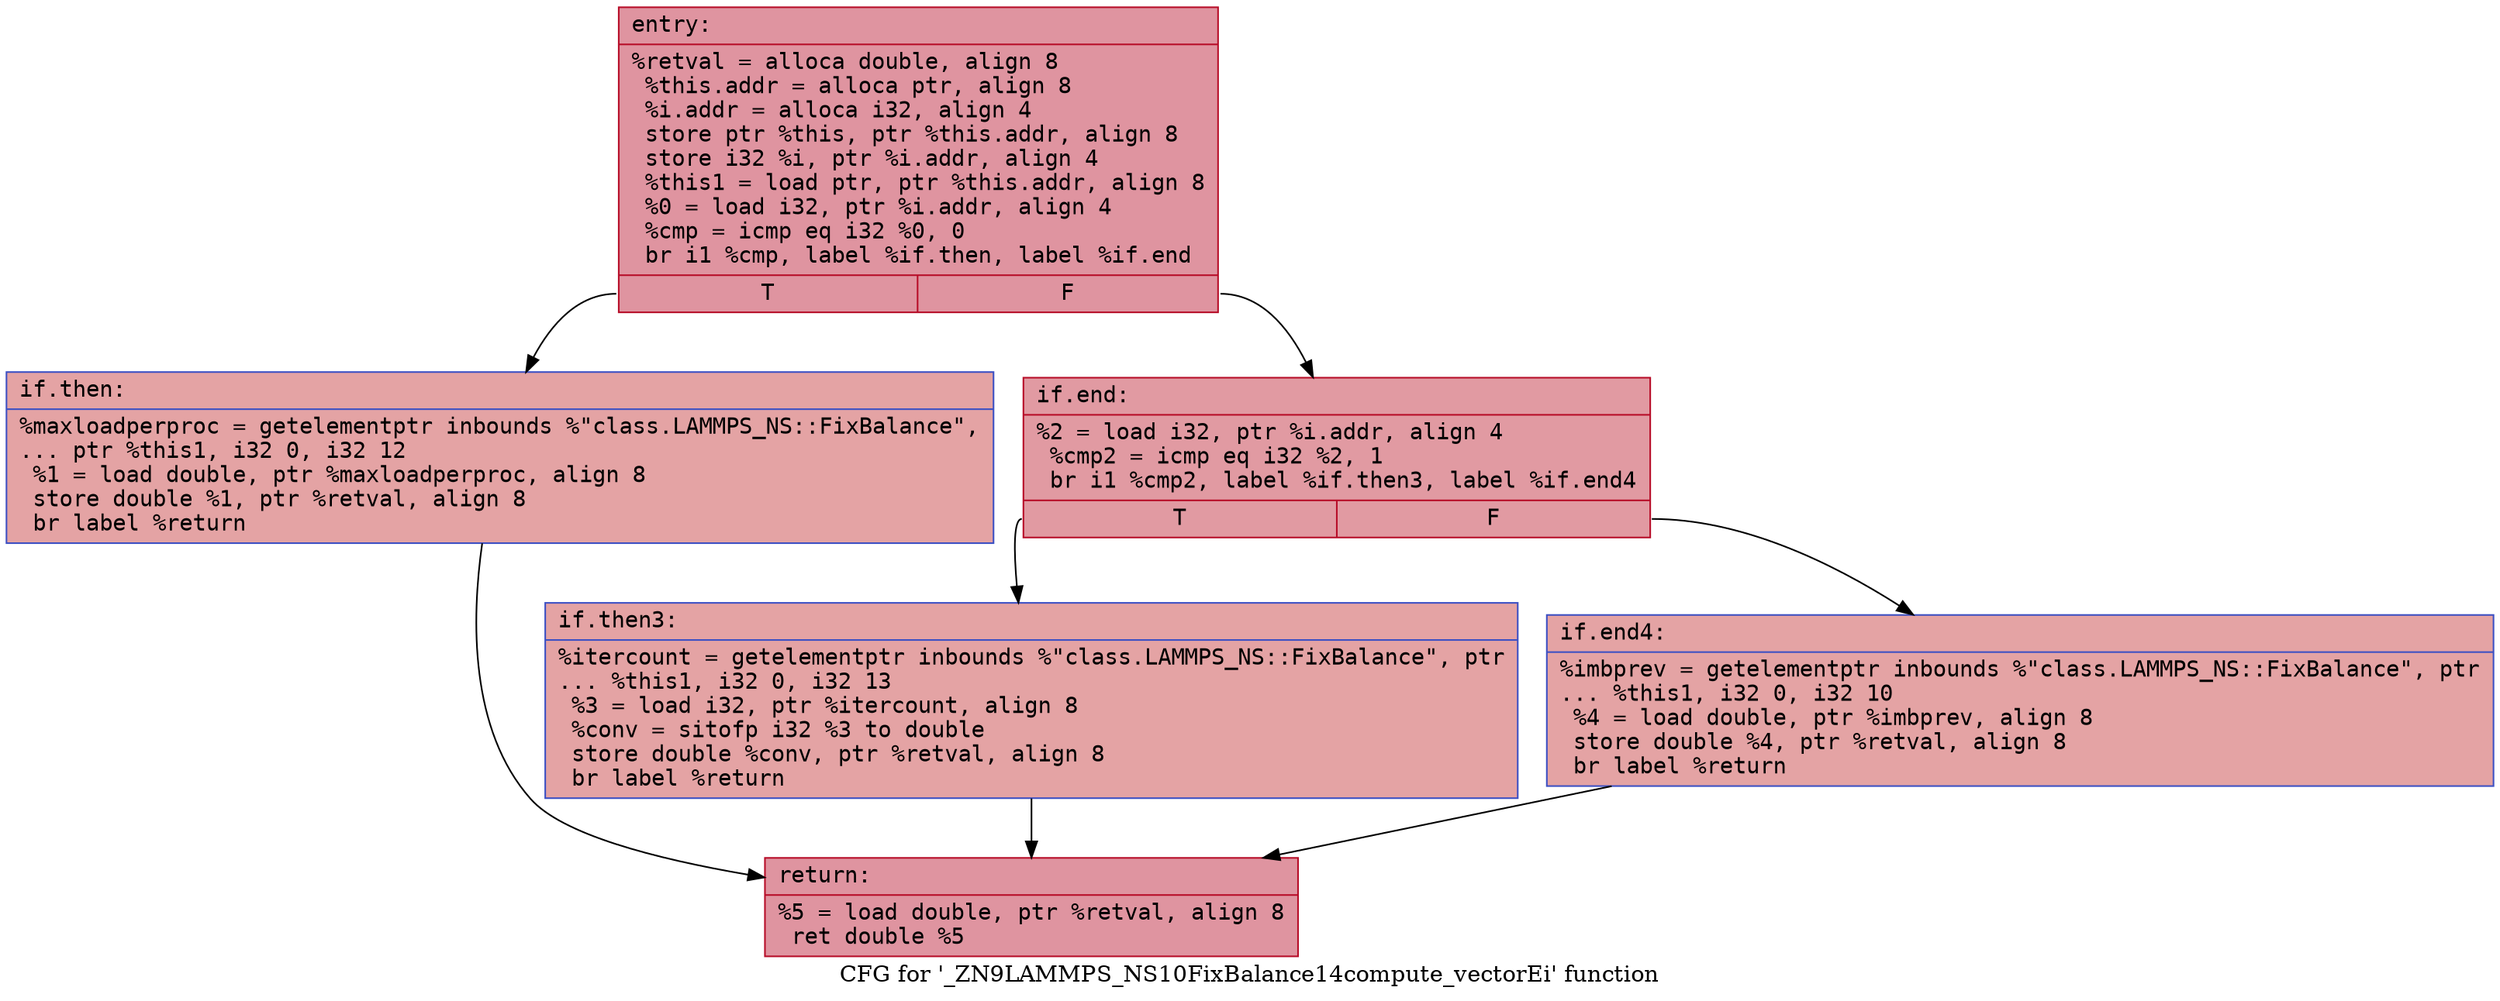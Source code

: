 digraph "CFG for '_ZN9LAMMPS_NS10FixBalance14compute_vectorEi' function" {
	label="CFG for '_ZN9LAMMPS_NS10FixBalance14compute_vectorEi' function";

	Node0x558dde571670 [shape=record,color="#b70d28ff", style=filled, fillcolor="#b70d2870" fontname="Courier",label="{entry:\l|  %retval = alloca double, align 8\l  %this.addr = alloca ptr, align 8\l  %i.addr = alloca i32, align 4\l  store ptr %this, ptr %this.addr, align 8\l  store i32 %i, ptr %i.addr, align 4\l  %this1 = load ptr, ptr %this.addr, align 8\l  %0 = load i32, ptr %i.addr, align 4\l  %cmp = icmp eq i32 %0, 0\l  br i1 %cmp, label %if.then, label %if.end\l|{<s0>T|<s1>F}}"];
	Node0x558dde571670:s0 -> Node0x558dde571920[tooltip="entry -> if.then\nProbability 37.50%" ];
	Node0x558dde571670:s1 -> Node0x558dde571990[tooltip="entry -> if.end\nProbability 62.50%" ];
	Node0x558dde571920 [shape=record,color="#3d50c3ff", style=filled, fillcolor="#c32e3170" fontname="Courier",label="{if.then:\l|  %maxloadperproc = getelementptr inbounds %\"class.LAMMPS_NS::FixBalance\",\l... ptr %this1, i32 0, i32 12\l  %1 = load double, ptr %maxloadperproc, align 8\l  store double %1, ptr %retval, align 8\l  br label %return\l}"];
	Node0x558dde571920 -> Node0x558dde571cc0[tooltip="if.then -> return\nProbability 100.00%" ];
	Node0x558dde571990 [shape=record,color="#b70d28ff", style=filled, fillcolor="#bb1b2c70" fontname="Courier",label="{if.end:\l|  %2 = load i32, ptr %i.addr, align 4\l  %cmp2 = icmp eq i32 %2, 1\l  br i1 %cmp2, label %if.then3, label %if.end4\l|{<s0>T|<s1>F}}"];
	Node0x558dde571990:s0 -> Node0x558dde589dd0[tooltip="if.end -> if.then3\nProbability 50.00%" ];
	Node0x558dde571990:s1 -> Node0x558dde5881c0[tooltip="if.end -> if.end4\nProbability 50.00%" ];
	Node0x558dde589dd0 [shape=record,color="#3d50c3ff", style=filled, fillcolor="#c32e3170" fontname="Courier",label="{if.then3:\l|  %itercount = getelementptr inbounds %\"class.LAMMPS_NS::FixBalance\", ptr\l... %this1, i32 0, i32 13\l  %3 = load i32, ptr %itercount, align 8\l  %conv = sitofp i32 %3 to double\l  store double %conv, ptr %retval, align 8\l  br label %return\l}"];
	Node0x558dde589dd0 -> Node0x558dde571cc0[tooltip="if.then3 -> return\nProbability 100.00%" ];
	Node0x558dde5881c0 [shape=record,color="#3d50c3ff", style=filled, fillcolor="#c32e3170" fontname="Courier",label="{if.end4:\l|  %imbprev = getelementptr inbounds %\"class.LAMMPS_NS::FixBalance\", ptr\l... %this1, i32 0, i32 10\l  %4 = load double, ptr %imbprev, align 8\l  store double %4, ptr %retval, align 8\l  br label %return\l}"];
	Node0x558dde5881c0 -> Node0x558dde571cc0[tooltip="if.end4 -> return\nProbability 100.00%" ];
	Node0x558dde571cc0 [shape=record,color="#b70d28ff", style=filled, fillcolor="#b70d2870" fontname="Courier",label="{return:\l|  %5 = load double, ptr %retval, align 8\l  ret double %5\l}"];
}
